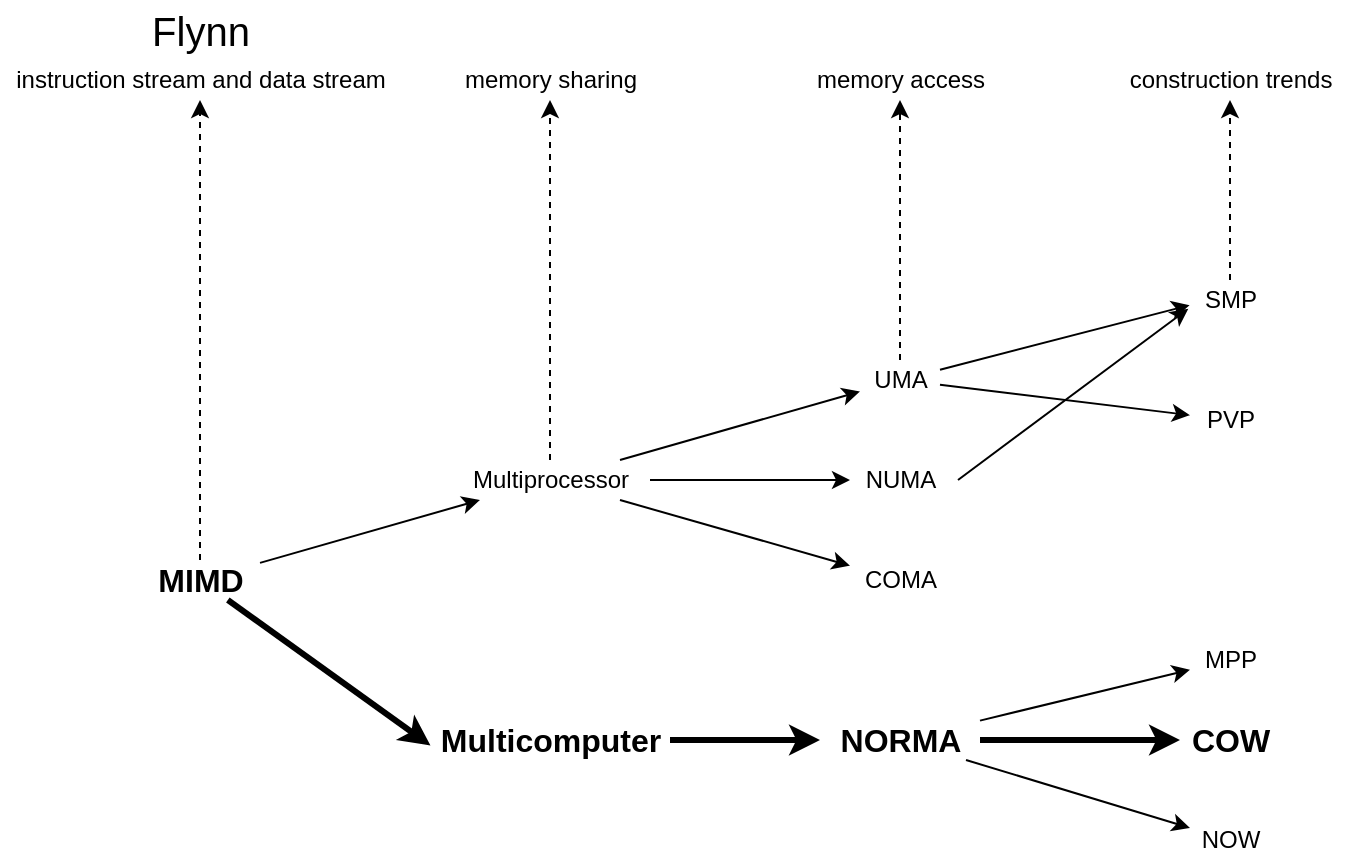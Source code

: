 <mxfile version="13.0.3" type="device"><diagram id="AvAhYrfTF5B3j140BoVy" name="Page-1"><mxGraphModel dx="2272" dy="827" grid="1" gridSize="10" guides="1" tooltips="1" connect="1" arrows="1" fold="1" page="1" pageScale="1" pageWidth="850" pageHeight="1100" math="0" shadow="0"><root><mxCell id="0"/><mxCell id="1" parent="0"/><mxCell id="GGX0rPvmI12uPXWmphip-4" value="" style="rounded=0;orthogonalLoop=1;jettySize=auto;html=1;" parent="1" source="GGX0rPvmI12uPXWmphip-2" target="GGX0rPvmI12uPXWmphip-3" edge="1"><mxGeometry relative="1" as="geometry"/></mxCell><mxCell id="GGX0rPvmI12uPXWmphip-6" value="" style="edgeStyle=none;rounded=0;orthogonalLoop=1;jettySize=auto;html=1;strokeWidth=3;entryX=0.002;entryY=0.639;entryDx=0;entryDy=0;entryPerimeter=0;" parent="1" source="GGX0rPvmI12uPXWmphip-2" target="GGX0rPvmI12uPXWmphip-5" edge="1"><mxGeometry relative="1" as="geometry"/></mxCell><mxCell id="GGX0rPvmI12uPXWmphip-32" value="" style="edgeStyle=none;rounded=0;orthogonalLoop=1;jettySize=auto;html=1;fontSize=20;dashed=1;" parent="1" source="GGX0rPvmI12uPXWmphip-2" target="GGX0rPvmI12uPXWmphip-31" edge="1"><mxGeometry relative="1" as="geometry"/></mxCell><mxCell id="GGX0rPvmI12uPXWmphip-2" value="MIMD" style="text;html=1;align=center;verticalAlign=middle;resizable=0;points=[];autosize=1;fontStyle=1;fontSize=16;" parent="1" vertex="1"><mxGeometry x="-30" y="400" width="60" height="20" as="geometry"/></mxCell><mxCell id="GGX0rPvmI12uPXWmphip-31" value="instruction stream and data stream" style="text;html=1;align=center;verticalAlign=middle;resizable=0;points=[];autosize=1;" parent="1" vertex="1"><mxGeometry x="-100" y="150" width="200" height="20" as="geometry"/></mxCell><mxCell id="GGX0rPvmI12uPXWmphip-20" value="" style="edgeStyle=none;rounded=0;orthogonalLoop=1;jettySize=auto;html=1;strokeWidth=3;" parent="1" source="GGX0rPvmI12uPXWmphip-5" target="GGX0rPvmI12uPXWmphip-19" edge="1"><mxGeometry relative="1" as="geometry"/></mxCell><mxCell id="GGX0rPvmI12uPXWmphip-5" value="Multicomputer" style="text;html=1;align=center;verticalAlign=middle;resizable=0;points=[];autosize=1;fontStyle=1;fontSize=16;" parent="1" vertex="1"><mxGeometry x="115" y="480" width="120" height="20" as="geometry"/></mxCell><mxCell id="GGX0rPvmI12uPXWmphip-22" value="" style="edgeStyle=none;rounded=0;orthogonalLoop=1;jettySize=auto;html=1;" parent="1" source="GGX0rPvmI12uPXWmphip-19" target="GGX0rPvmI12uPXWmphip-21" edge="1"><mxGeometry relative="1" as="geometry"/></mxCell><mxCell id="GGX0rPvmI12uPXWmphip-24" value="" style="edgeStyle=none;rounded=0;orthogonalLoop=1;jettySize=auto;html=1;strokeWidth=3;" parent="1" source="GGX0rPvmI12uPXWmphip-19" target="GGX0rPvmI12uPXWmphip-23" edge="1"><mxGeometry relative="1" as="geometry"/></mxCell><mxCell id="GGX0rPvmI12uPXWmphip-26" value="" style="edgeStyle=none;rounded=0;orthogonalLoop=1;jettySize=auto;html=1;" parent="1" source="GGX0rPvmI12uPXWmphip-19" target="GGX0rPvmI12uPXWmphip-25" edge="1"><mxGeometry relative="1" as="geometry"/></mxCell><mxCell id="GGX0rPvmI12uPXWmphip-19" value="NORMA" style="text;html=1;align=center;verticalAlign=middle;resizable=0;points=[];autosize=1;fontSize=16;fontStyle=1" parent="1" vertex="1"><mxGeometry x="310" y="480" width="80" height="20" as="geometry"/></mxCell><mxCell id="GGX0rPvmI12uPXWmphip-25" value="NOW" style="text;html=1;align=center;verticalAlign=middle;resizable=0;points=[];autosize=1;" parent="1" vertex="1"><mxGeometry x="495" y="530" width="40" height="20" as="geometry"/></mxCell><mxCell id="GGX0rPvmI12uPXWmphip-23" value="COW" style="text;html=1;align=center;verticalAlign=middle;resizable=0;points=[];autosize=1;fontStyle=1;fontSize=16;" parent="1" vertex="1"><mxGeometry x="490" y="480" width="50" height="20" as="geometry"/></mxCell><mxCell id="GGX0rPvmI12uPXWmphip-21" value="MPP" style="text;html=1;align=center;verticalAlign=middle;resizable=0;points=[];autosize=1;" parent="1" vertex="1"><mxGeometry x="495" y="440" width="40" height="20" as="geometry"/></mxCell><mxCell id="GGX0rPvmI12uPXWmphip-8" value="" style="edgeStyle=none;rounded=0;orthogonalLoop=1;jettySize=auto;html=1;" parent="1" source="GGX0rPvmI12uPXWmphip-3" target="GGX0rPvmI12uPXWmphip-7" edge="1"><mxGeometry relative="1" as="geometry"/></mxCell><mxCell id="GGX0rPvmI12uPXWmphip-10" value="" style="edgeStyle=none;rounded=0;orthogonalLoop=1;jettySize=auto;html=1;" parent="1" source="GGX0rPvmI12uPXWmphip-3" target="GGX0rPvmI12uPXWmphip-9" edge="1"><mxGeometry relative="1" as="geometry"/></mxCell><mxCell id="GGX0rPvmI12uPXWmphip-14" value="" style="edgeStyle=none;rounded=0;orthogonalLoop=1;jettySize=auto;html=1;" parent="1" source="GGX0rPvmI12uPXWmphip-3" target="GGX0rPvmI12uPXWmphip-13" edge="1"><mxGeometry relative="1" as="geometry"/></mxCell><mxCell id="GGX0rPvmI12uPXWmphip-34" value="" style="edgeStyle=none;rounded=0;orthogonalLoop=1;jettySize=auto;html=1;dashed=1;fontSize=20;" parent="1" source="GGX0rPvmI12uPXWmphip-3" target="GGX0rPvmI12uPXWmphip-33" edge="1"><mxGeometry relative="1" as="geometry"/></mxCell><mxCell id="GGX0rPvmI12uPXWmphip-3" value="Multiprocessor" style="text;html=1;align=center;verticalAlign=middle;resizable=0;points=[];autosize=1;" parent="1" vertex="1"><mxGeometry x="125" y="350" width="100" height="20" as="geometry"/></mxCell><mxCell id="GGX0rPvmI12uPXWmphip-33" value="memory sharing" style="text;html=1;align=center;verticalAlign=middle;resizable=0;points=[];autosize=1;" parent="1" vertex="1"><mxGeometry x="125" y="150" width="100" height="20" as="geometry"/></mxCell><mxCell id="GGX0rPvmI12uPXWmphip-13" value="COMA" style="text;html=1;align=center;verticalAlign=middle;resizable=0;points=[];autosize=1;" parent="1" vertex="1"><mxGeometry x="325" y="400" width="50" height="20" as="geometry"/></mxCell><mxCell id="GGX0rPvmI12uPXWmphip-9" value="NUMA" style="text;html=1;align=center;verticalAlign=middle;resizable=0;points=[];autosize=1;" parent="1" vertex="1"><mxGeometry x="325" y="350" width="50" height="20" as="geometry"/></mxCell><mxCell id="GGX0rPvmI12uPXWmphip-16" value="" style="edgeStyle=none;rounded=0;orthogonalLoop=1;jettySize=auto;html=1;entryX=-0.005;entryY=0.63;entryDx=0;entryDy=0;entryPerimeter=0;" parent="1" source="GGX0rPvmI12uPXWmphip-7" target="GGX0rPvmI12uPXWmphip-15" edge="1"><mxGeometry relative="1" as="geometry"/></mxCell><mxCell id="GGX0rPvmI12uPXWmphip-18" value="" style="edgeStyle=none;rounded=0;orthogonalLoop=1;jettySize=auto;html=1;" parent="1" source="GGX0rPvmI12uPXWmphip-7" target="GGX0rPvmI12uPXWmphip-17" edge="1"><mxGeometry relative="1" as="geometry"/></mxCell><mxCell id="GGX0rPvmI12uPXWmphip-36" value="" style="edgeStyle=none;rounded=0;orthogonalLoop=1;jettySize=auto;html=1;dashed=1;fontSize=20;" parent="1" source="GGX0rPvmI12uPXWmphip-7" target="GGX0rPvmI12uPXWmphip-35" edge="1"><mxGeometry relative="1" as="geometry"/></mxCell><mxCell id="GGX0rPvmI12uPXWmphip-7" value="UMA" style="text;html=1;align=center;verticalAlign=middle;resizable=0;points=[];autosize=1;" parent="1" vertex="1"><mxGeometry x="330" y="300" width="40" height="20" as="geometry"/></mxCell><mxCell id="GGX0rPvmI12uPXWmphip-35" value="memory access" style="text;html=1;align=center;verticalAlign=middle;resizable=0;points=[];autosize=1;" parent="1" vertex="1"><mxGeometry x="300" y="150" width="100" height="20" as="geometry"/></mxCell><mxCell id="GGX0rPvmI12uPXWmphip-17" value="PVP" style="text;html=1;align=center;verticalAlign=middle;resizable=0;points=[];autosize=1;" parent="1" vertex="1"><mxGeometry x="495" y="320" width="40" height="20" as="geometry"/></mxCell><mxCell id="GGX0rPvmI12uPXWmphip-41" value="" style="edgeStyle=none;rounded=0;orthogonalLoop=1;jettySize=auto;html=1;dashed=1;fontSize=20;" parent="1" source="GGX0rPvmI12uPXWmphip-15" target="GGX0rPvmI12uPXWmphip-40" edge="1"><mxGeometry relative="1" as="geometry"/></mxCell><mxCell id="GGX0rPvmI12uPXWmphip-15" value="SMP" style="text;html=1;align=center;verticalAlign=middle;resizable=0;points=[];autosize=1;" parent="1" vertex="1"><mxGeometry x="495" y="260" width="40" height="20" as="geometry"/></mxCell><mxCell id="GGX0rPvmI12uPXWmphip-40" value="construction trends" style="text;html=1;align=center;verticalAlign=middle;resizable=0;points=[];autosize=1;" parent="1" vertex="1"><mxGeometry x="455" y="150" width="120" height="20" as="geometry"/></mxCell><mxCell id="GGX0rPvmI12uPXWmphip-29" value="Flynn" style="text;html=1;align=center;verticalAlign=middle;resizable=0;points=[];autosize=1;fontSize=20;" parent="1" vertex="1"><mxGeometry x="-30" y="120" width="60" height="30" as="geometry"/></mxCell><mxCell id="GGX0rPvmI12uPXWmphip-38" value="" style="endArrow=classic;html=1;fontSize=20;exitX=1.08;exitY=0.5;exitDx=0;exitDy=0;exitPerimeter=0;entryX=-0.021;entryY=0.717;entryDx=0;entryDy=0;entryPerimeter=0;" parent="1" source="GGX0rPvmI12uPXWmphip-9" edge="1" target="GGX0rPvmI12uPXWmphip-15"><mxGeometry width="50" height="50" relative="1" as="geometry"><mxPoint x="380" y="490" as="sourcePoint"/><mxPoint x="469" y="272" as="targetPoint"/></mxGeometry></mxCell></root></mxGraphModel></diagram></mxfile>